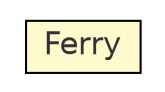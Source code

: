 #!/usr/local/bin/dot
#
# Class diagram 
# Generated by UmlGraph version 4.8 (http://www.spinellis.gr/sw/umlgraph)
#

digraph G {
	edge [fontname="Helvetica",fontsize=10,labelfontname="Helvetica",labelfontsize=10];
	node [fontname="Helvetica",fontsize=10,shape=plaintext];
	rankdir=LR;
	ranksep=1;
	// com.xuggle.ferry.Ferry
	c2684 [label=<<table border="0" cellborder="1" cellspacing="0" cellpadding="2" port="p" bgcolor="lemonChiffon" href="./Ferry.html">
		<tr><td><table border="0" cellspacing="0" cellpadding="1">
			<tr><td> Ferry </td></tr>
		</table></td></tr>
		</table>>, fontname="Helvetica", fontcolor="grey20", fontsize=15.0];
}

